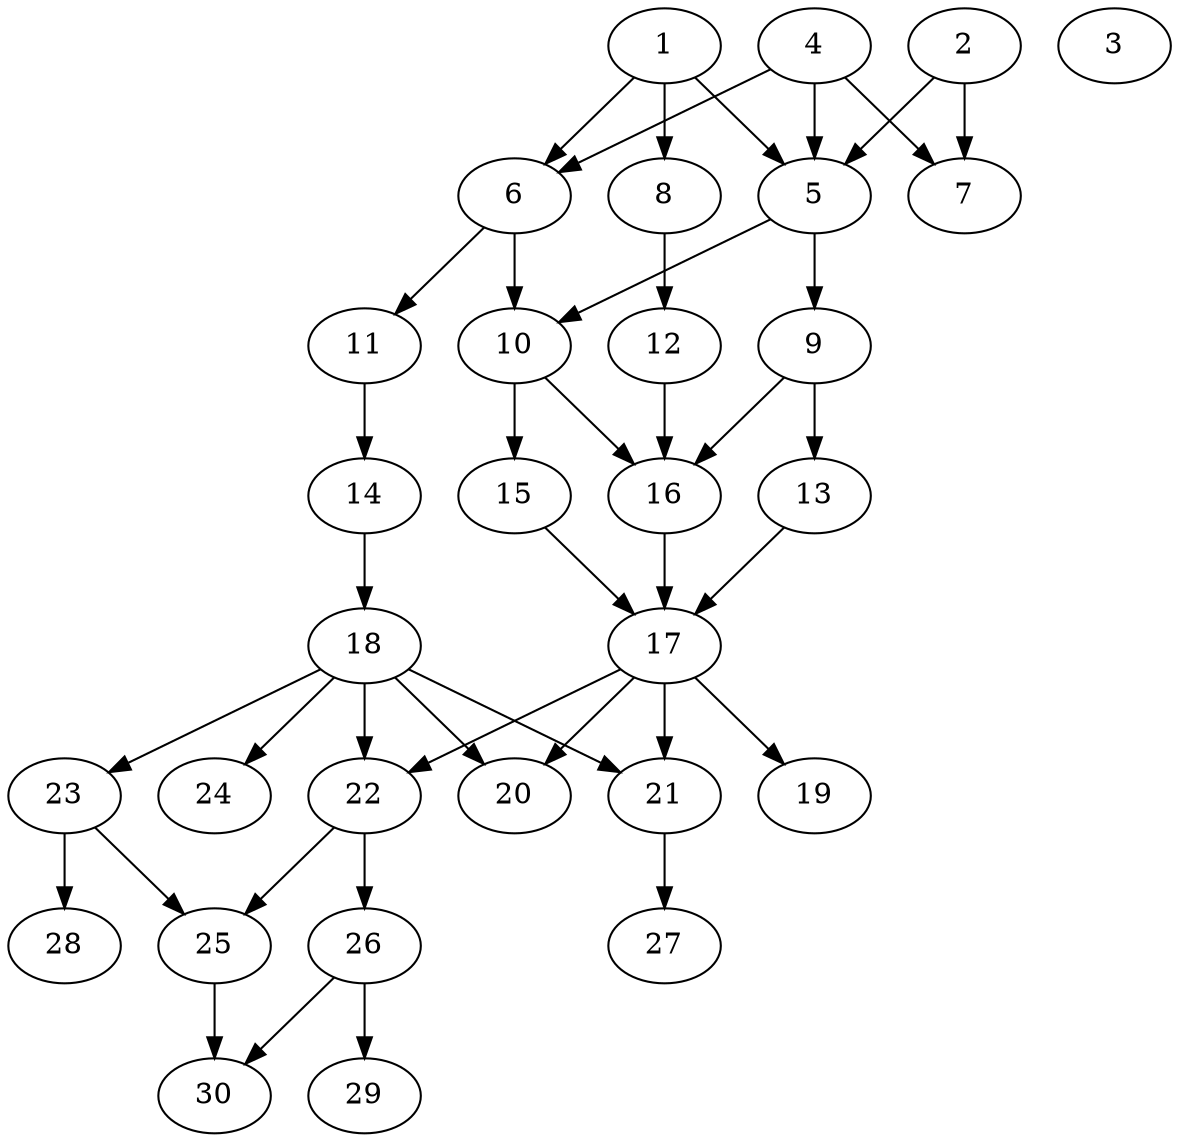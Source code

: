 // DAG automatically generated by daggen at Thu Oct  3 14:04:18 2019
// ./daggen --dot -n 30 --ccr 0.5 --fat 0.5 --regular 0.5 --density 0.6 --mindata 5242880 --maxdata 52428800 
digraph G {
  1 [size="25620480", alpha="0.19", expect_size="12810240"] 
  1 -> 5 [size ="12810240"]
  1 -> 6 [size ="12810240"]
  1 -> 8 [size ="12810240"]
  2 [size="55506944", alpha="0.06", expect_size="27753472"] 
  2 -> 5 [size ="27753472"]
  2 -> 7 [size ="27753472"]
  3 [size="27271168", alpha="0.03", expect_size="13635584"] 
  4 [size="12292096", alpha="0.13", expect_size="6146048"] 
  4 -> 5 [size ="6146048"]
  4 -> 6 [size ="6146048"]
  4 -> 7 [size ="6146048"]
  5 [size="34922496", alpha="0.05", expect_size="17461248"] 
  5 -> 9 [size ="17461248"]
  5 -> 10 [size ="17461248"]
  6 [size="30846976", alpha="0.19", expect_size="15423488"] 
  6 -> 10 [size ="15423488"]
  6 -> 11 [size ="15423488"]
  7 [size="78075904", alpha="0.11", expect_size="39037952"] 
  8 [size="98576384", alpha="0.00", expect_size="49288192"] 
  8 -> 12 [size ="49288192"]
  9 [size="48388096", alpha="0.08", expect_size="24194048"] 
  9 -> 13 [size ="24194048"]
  9 -> 16 [size ="24194048"]
  10 [size="56754176", alpha="0.18", expect_size="28377088"] 
  10 -> 15 [size ="28377088"]
  10 -> 16 [size ="28377088"]
  11 [size="74579968", alpha="0.18", expect_size="37289984"] 
  11 -> 14 [size ="37289984"]
  12 [size="68128768", alpha="0.13", expect_size="34064384"] 
  12 -> 16 [size ="34064384"]
  13 [size="96024576", alpha="0.19", expect_size="48012288"] 
  13 -> 17 [size ="48012288"]
  14 [size="15884288", alpha="0.15", expect_size="7942144"] 
  14 -> 18 [size ="7942144"]
  15 [size="75696128", alpha="0.04", expect_size="37848064"] 
  15 -> 17 [size ="37848064"]
  16 [size="99184640", alpha="0.00", expect_size="49592320"] 
  16 -> 17 [size ="49592320"]
  17 [size="93661184", alpha="0.04", expect_size="46830592"] 
  17 -> 19 [size ="46830592"]
  17 -> 20 [size ="46830592"]
  17 -> 21 [size ="46830592"]
  17 -> 22 [size ="46830592"]
  18 [size="51744768", alpha="0.18", expect_size="25872384"] 
  18 -> 20 [size ="25872384"]
  18 -> 21 [size ="25872384"]
  18 -> 22 [size ="25872384"]
  18 -> 23 [size ="25872384"]
  18 -> 24 [size ="25872384"]
  19 [size="51951616", alpha="0.20", expect_size="25975808"] 
  20 [size="91107328", alpha="0.16", expect_size="45553664"] 
  21 [size="82147328", alpha="0.15", expect_size="41073664"] 
  21 -> 27 [size ="41073664"]
  22 [size="71041024", alpha="0.04", expect_size="35520512"] 
  22 -> 25 [size ="35520512"]
  22 -> 26 [size ="35520512"]
  23 [size="36972544", alpha="0.16", expect_size="18486272"] 
  23 -> 25 [size ="18486272"]
  23 -> 28 [size ="18486272"]
  24 [size="32917504", alpha="0.08", expect_size="16458752"] 
  25 [size="104779776", alpha="0.06", expect_size="52389888"] 
  25 -> 30 [size ="52389888"]
  26 [size="27367424", alpha="0.08", expect_size="13683712"] 
  26 -> 29 [size ="13683712"]
  26 -> 30 [size ="13683712"]
  27 [size="28061696", alpha="0.04", expect_size="14030848"] 
  28 [size="45131776", alpha="0.20", expect_size="22565888"] 
  29 [size="38023168", alpha="0.03", expect_size="19011584"] 
  30 [size="37961728", alpha="0.15", expect_size="18980864"] 
}
